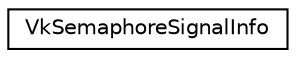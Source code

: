 digraph "Graphical Class Hierarchy"
{
 // LATEX_PDF_SIZE
  edge [fontname="Helvetica",fontsize="10",labelfontname="Helvetica",labelfontsize="10"];
  node [fontname="Helvetica",fontsize="10",shape=record];
  rankdir="LR";
  Node0 [label="VkSemaphoreSignalInfo",height=0.2,width=0.4,color="black", fillcolor="white", style="filled",URL="$structVkSemaphoreSignalInfo.html",tooltip=" "];
}
